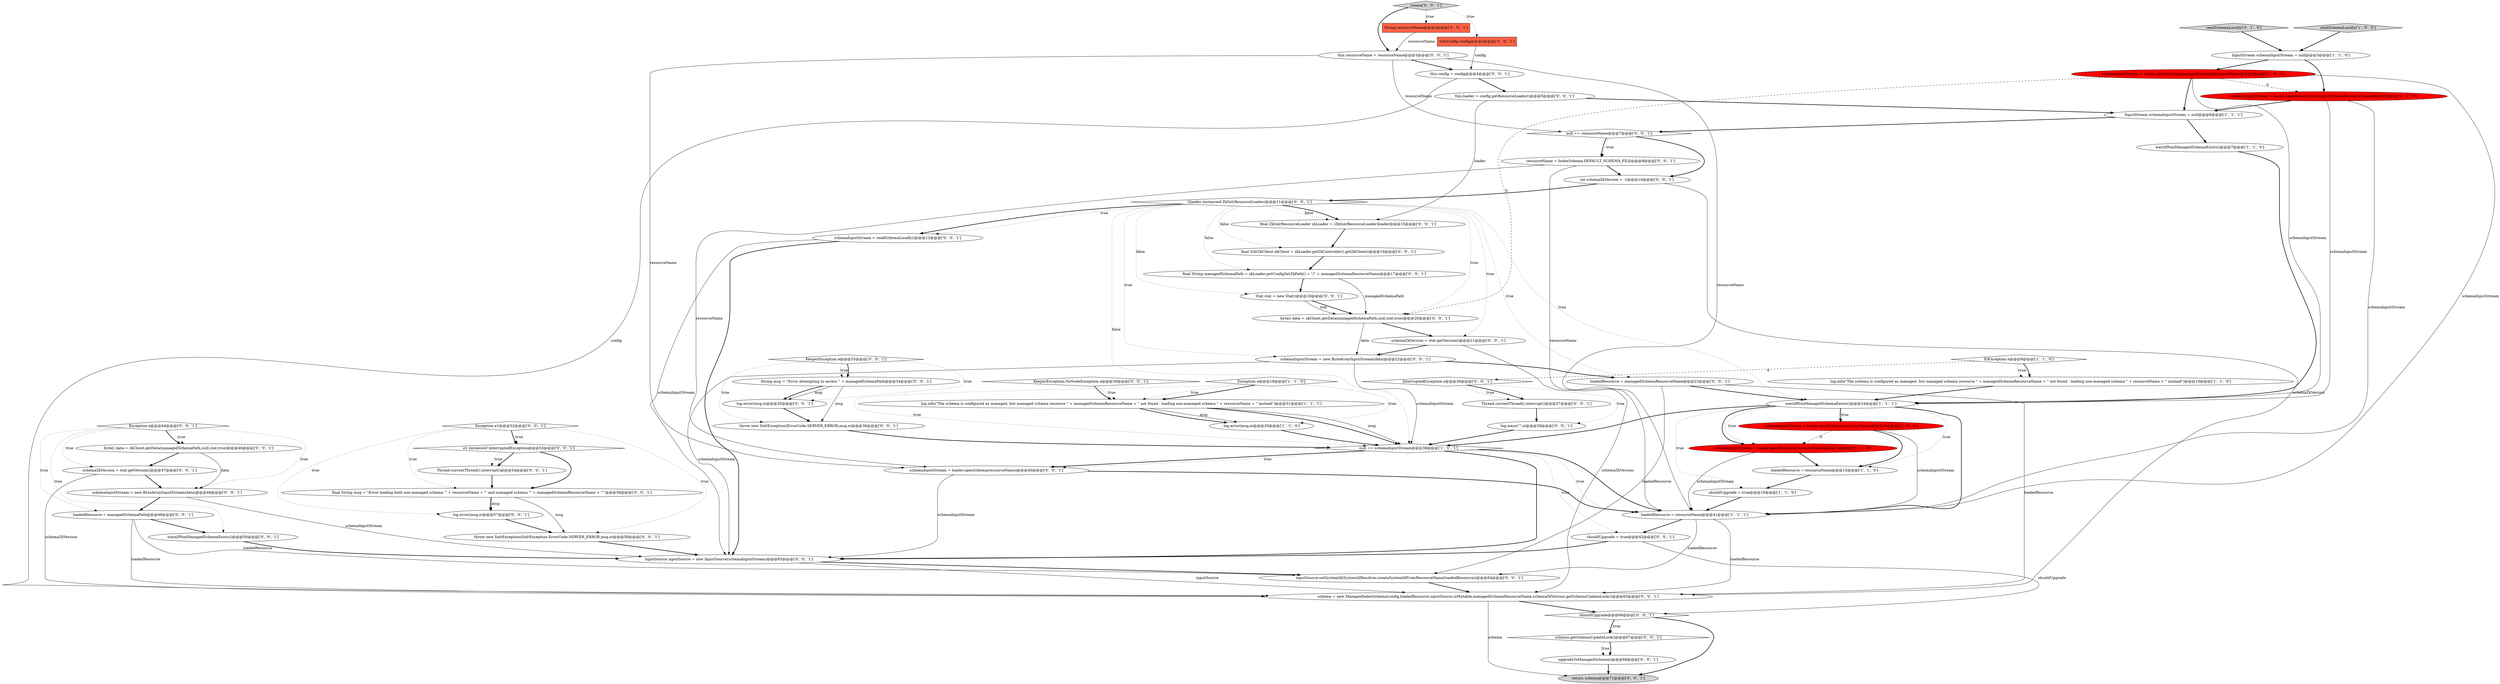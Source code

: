 digraph {
44 [style = filled, label = "schemaInputStream = readSchemaLocally()@@@12@@@['0', '0', '1']", fillcolor = white, shape = ellipse image = "AAA0AAABBB3BBB"];
34 [style = filled, label = "final String managedSchemaPath = zkLoader.getConfigSetZkPath() + \"/\" + managedSchemaResourceName@@@17@@@['0', '0', '1']", fillcolor = white, shape = ellipse image = "AAA0AAABBB3BBB"];
35 [style = filled, label = "InputSource inputSource = new InputSource(schemaInputStream)@@@63@@@['0', '0', '1']", fillcolor = white, shape = ellipse image = "AAA0AAABBB3BBB"];
55 [style = filled, label = "log.error(msg,e)@@@57@@@['0', '0', '1']", fillcolor = white, shape = ellipse image = "AAA0AAABBB3BBB"];
60 [style = filled, label = "final SolrZkClient zkClient = zkLoader.getZkController().getZkClient()@@@16@@@['0', '0', '1']", fillcolor = white, shape = ellipse image = "AAA0AAABBB3BBB"];
1 [style = filled, label = "shouldUpgrade = true@@@16@@@['1', '1', '0']", fillcolor = white, shape = ellipse image = "AAA0AAABBB1BBB"];
7 [style = filled, label = "readSchemaLocally['1', '0', '0']", fillcolor = lightgray, shape = diamond image = "AAA0AAABBB1BBB"];
19 [style = filled, label = "this.resourceName = resourceName@@@3@@@['0', '0', '1']", fillcolor = white, shape = ellipse image = "AAA0AAABBB3BBB"];
14 [style = filled, label = "loadedResource = resourceName@@@41@@@['1', '1', '1']", fillcolor = white, shape = ellipse image = "AAA0AAABBB1BBB"];
32 [style = filled, label = "return schema@@@71@@@['0', '0', '1']", fillcolor = lightgray, shape = ellipse image = "AAA0AAABBB3BBB"];
37 [style = filled, label = "upgradeToManagedSchema()@@@68@@@['0', '0', '1']", fillcolor = white, shape = ellipse image = "AAA0AAABBB3BBB"];
26 [style = filled, label = "final ZkSolrResourceLoader zkLoader = (ZkSolrResourceLoader)loader@@@15@@@['0', '0', '1']", fillcolor = white, shape = ellipse image = "AAA0AAABBB3BBB"];
46 [style = filled, label = "final String msg = \"Error loading both non-managed schema '\" + resourceName + \"' and managed schema '\" + managedSchemaResourceName + \"'\"@@@56@@@['0', '0', '1']", fillcolor = white, shape = ellipse image = "AAA0AAABBB3BBB"];
3 [style = filled, label = "IOException e@@@9@@@['1', '1', '0']", fillcolor = white, shape = diamond image = "AAA0AAABBB1BBB"];
58 [style = filled, label = "KeeperException.NoNodeException e@@@30@@@['0', '0', '1']", fillcolor = white, shape = diamond image = "AAA0AAABBB3BBB"];
2 [style = filled, label = "InputStream schemaInputStream = null@@@6@@@['1', '1', '1']", fillcolor = white, shape = ellipse image = "AAA0AAABBB1BBB"];
27 [style = filled, label = "warnIfNonManagedSchemaExists()@@@50@@@['0', '0', '1']", fillcolor = white, shape = ellipse image = "AAA0AAABBB3BBB"];
41 [style = filled, label = "shouldUpgrade@@@66@@@['0', '0', '1']", fillcolor = white, shape = diamond image = "AAA0AAABBB3BBB"];
22 [style = filled, label = "e1 instanceof InterruptedException@@@53@@@['0', '0', '1']", fillcolor = white, shape = diamond image = "AAA0AAABBB3BBB"];
59 [style = filled, label = "schema = new ManagedIndexSchema(config,loadedResource,inputSource,isMutable,managedSchemaResourceName,schemaZkVersion,getSchemaUpdateLock())@@@65@@@['0', '0', '1']", fillcolor = white, shape = ellipse image = "AAA0AAABBB3BBB"];
4 [style = filled, label = "log.error(msg,e)@@@20@@@['1', '1', '0']", fillcolor = white, shape = ellipse image = "AAA0AAABBB1BBB"];
16 [style = filled, label = "readSchemaLocally['0', '1', '0']", fillcolor = lightgray, shape = diamond image = "AAA0AAABBB2BBB"];
40 [style = filled, label = "throw new SolrException(SolrException.ErrorCode.SERVER_ERROR,msg,e)@@@58@@@['0', '0', '1']", fillcolor = white, shape = ellipse image = "AAA0AAABBB3BBB"];
42 [style = filled, label = "Exception e@@@44@@@['0', '0', '1']", fillcolor = white, shape = diamond image = "AAA0AAABBB3BBB"];
61 [style = filled, label = "create['0', '0', '1']", fillcolor = lightgray, shape = diamond image = "AAA0AAABBB3BBB"];
17 [style = filled, label = "schemaInputStream = loader.openResource(managedSchemaResourceName)@@@5@@@['0', '1', '0']", fillcolor = red, shape = ellipse image = "AAA1AAABBB2BBB"];
64 [style = filled, label = "!(loader instanceof ZkSolrResourceLoader)@@@11@@@['0', '0', '1']", fillcolor = white, shape = diamond image = "AAA0AAABBB3BBB"];
0 [style = filled, label = "schemaInputStream = loader.openSchema(resourceName)@@@14@@@['1', '0', '0']", fillcolor = red, shape = ellipse image = "AAA1AAABBB1BBB"];
25 [style = filled, label = "schemaInputStream = new ByteArrayInputStream(data)@@@22@@@['0', '0', '1']", fillcolor = white, shape = ellipse image = "AAA0AAABBB3BBB"];
50 [style = filled, label = "schemaZkVersion = stat.getVersion()@@@21@@@['0', '0', '1']", fillcolor = white, shape = ellipse image = "AAA0AAABBB3BBB"];
54 [style = filled, label = "KeeperException e@@@33@@@['0', '0', '1']", fillcolor = white, shape = diamond image = "AAA0AAABBB3BBB"];
52 [style = filled, label = "throw new SolrException(ErrorCode.SERVER_ERROR,msg,e)@@@36@@@['0', '0', '1']", fillcolor = white, shape = ellipse image = "AAA0AAABBB3BBB"];
33 [style = filled, label = "Exception e1@@@52@@@['0', '0', '1']", fillcolor = white, shape = diamond image = "AAA0AAABBB3BBB"];
62 [style = filled, label = "String msg = \"Error attempting to access \" + managedSchemaPath@@@34@@@['0', '0', '1']", fillcolor = white, shape = ellipse image = "AAA0AAABBB3BBB"];
43 [style = filled, label = "schema.getSchemaUpdateLock()@@@67@@@['0', '0', '1']", fillcolor = white, shape = diamond image = "AAA0AAABBB3BBB"];
51 [style = filled, label = "log.error(msg,e)@@@35@@@['0', '0', '1']", fillcolor = white, shape = ellipse image = "AAA0AAABBB3BBB"];
20 [style = filled, label = "String resourceName@@@2@@@['0', '0', '1']", fillcolor = tomato, shape = box image = "AAA0AAABBB3BBB"];
36 [style = filled, label = "log.warn(\"\",e)@@@28@@@['0', '0', '1']", fillcolor = white, shape = ellipse image = "AAA0AAABBB3BBB"];
9 [style = filled, label = "Exception e@@@18@@@['1', '1', '0']", fillcolor = white, shape = diamond image = "AAA0AAABBB1BBB"];
45 [style = filled, label = "resourceName = IndexSchema.DEFAULT_SCHEMA_FILE@@@8@@@['0', '0', '1']", fillcolor = white, shape = ellipse image = "AAA0AAABBB3BBB"];
65 [style = filled, label = "schemaZkVersion = stat.getVersion()@@@47@@@['0', '0', '1']", fillcolor = white, shape = ellipse image = "AAA0AAABBB3BBB"];
18 [style = filled, label = "schemaInputStream = loader.openResource(resourceName)@@@14@@@['0', '1', '0']", fillcolor = red, shape = ellipse image = "AAA1AAABBB2BBB"];
47 [style = filled, label = "null == resourceName@@@7@@@['0', '0', '1']", fillcolor = white, shape = diamond image = "AAA0AAABBB3BBB"];
56 [style = filled, label = "schemaInputStream = new ByteArrayInputStream(data)@@@48@@@['0', '0', '1']", fillcolor = white, shape = ellipse image = "AAA0AAABBB3BBB"];
5 [style = filled, label = "loadedResource = resourceName@@@15@@@['1', '1', '0']", fillcolor = white, shape = ellipse image = "AAA0AAABBB1BBB"];
6 [style = filled, label = "warnIfNonManagedSchemaExists()@@@24@@@['1', '1', '1']", fillcolor = white, shape = ellipse image = "AAA0AAABBB1BBB"];
10 [style = filled, label = "warnIfNonManagedSchemaExists()@@@7@@@['1', '1', '0']", fillcolor = white, shape = ellipse image = "AAA0AAABBB1BBB"];
29 [style = filled, label = "SolrConfig config@@@2@@@['0', '0', '1']", fillcolor = tomato, shape = box image = "AAA0AAABBB3BBB"];
49 [style = filled, label = "schemaInputStream = loader.openSchema(resourceName)@@@40@@@['0', '0', '1']", fillcolor = white, shape = ellipse image = "AAA0AAABBB3BBB"];
66 [style = filled, label = "byte(( data = zkClient.getData(managedSchemaPath,null,stat,true)@@@46@@@['0', '0', '1']", fillcolor = white, shape = ellipse image = "AAA0AAABBB3BBB"];
15 [style = filled, label = "null == schemaInputStream@@@38@@@['1', '1', '1']", fillcolor = white, shape = diamond image = "AAA0AAABBB1BBB"];
11 [style = filled, label = "schemaInputStream = loader.openSchema(managedSchemaResourceName)@@@5@@@['1', '0', '0']", fillcolor = red, shape = ellipse image = "AAA1AAABBB1BBB"];
8 [style = filled, label = "log.info(\"The schema is configured as managed, but managed schema resource \" + managedSchemaResourceName + \" not found - loading non-managed schema \" + resourceName + \" instead\")@@@10@@@['1', '1', '0']", fillcolor = white, shape = ellipse image = "AAA0AAABBB1BBB"];
24 [style = filled, label = "loadedResource = managedSchemaPath@@@49@@@['0', '0', '1']", fillcolor = white, shape = ellipse image = "AAA0AAABBB3BBB"];
48 [style = filled, label = "int schemaZkVersion = -1@@@10@@@['0', '0', '1']", fillcolor = white, shape = ellipse image = "AAA0AAABBB3BBB"];
39 [style = filled, label = "this.loader = config.getResourceLoader()@@@5@@@['0', '0', '1']", fillcolor = white, shape = ellipse image = "AAA0AAABBB3BBB"];
23 [style = filled, label = "this.config = config@@@4@@@['0', '0', '1']", fillcolor = white, shape = ellipse image = "AAA0AAABBB3BBB"];
28 [style = filled, label = "byte(( data = zkClient.getData(managedSchemaPath,null,stat,true)@@@20@@@['0', '0', '1']", fillcolor = white, shape = ellipse image = "AAA0AAABBB3BBB"];
21 [style = filled, label = "shouldUpgrade = true@@@42@@@['0', '0', '1']", fillcolor = white, shape = ellipse image = "AAA0AAABBB3BBB"];
31 [style = filled, label = "inputSource.setSystemId(SystemIdResolver.createSystemIdFromResourceName(loadedResource))@@@64@@@['0', '0', '1']", fillcolor = white, shape = ellipse image = "AAA0AAABBB3BBB"];
30 [style = filled, label = "loadedResource = managedSchemaResourceName@@@23@@@['0', '0', '1']", fillcolor = white, shape = ellipse image = "AAA0AAABBB3BBB"];
38 [style = filled, label = "Thread.currentThread().interrupt()@@@27@@@['0', '0', '1']", fillcolor = white, shape = ellipse image = "AAA0AAABBB3BBB"];
57 [style = filled, label = "InterruptedException e@@@26@@@['0', '0', '1']", fillcolor = white, shape = diamond image = "AAA0AAABBB3BBB"];
53 [style = filled, label = "Stat stat = new Stat()@@@18@@@['0', '0', '1']", fillcolor = white, shape = ellipse image = "AAA0AAABBB3BBB"];
13 [style = filled, label = "log.info(\"The schema is configured as managed, but managed schema resource \" + managedSchemaResourceName + \" not found - loading non-managed schema \" + resourceName + \" instead\")@@@31@@@['1', '1', '1']", fillcolor = white, shape = ellipse image = "AAA0AAABBB1BBB"];
63 [style = filled, label = "Thread.currentThread().interrupt()@@@54@@@['0', '0', '1']", fillcolor = white, shape = ellipse image = "AAA0AAABBB3BBB"];
12 [style = filled, label = "InputStream schemaInputStream = null@@@3@@@['1', '1', '0']", fillcolor = white, shape = ellipse image = "AAA0AAABBB1BBB"];
64->26 [style = dotted, label="false"];
46->55 [style = solid, label="msg"];
19->14 [style = solid, label="resourceName"];
44->35 [style = bold, label=""];
25->30 [style = bold, label=""];
49->14 [style = bold, label=""];
28->50 [style = bold, label=""];
4->15 [style = bold, label=""];
61->19 [style = bold, label=""];
55->40 [style = bold, label=""];
30->31 [style = solid, label="loadedResource"];
17->6 [style = solid, label="schemaInputStream"];
6->1 [style = dotted, label="true"];
8->6 [style = bold, label=""];
65->56 [style = bold, label=""];
15->21 [style = dotted, label="true"];
30->6 [style = bold, label=""];
45->48 [style = bold, label=""];
17->14 [style = solid, label="schemaInputStream"];
64->53 [style = dotted, label="false"];
57->38 [style = dotted, label="true"];
54->52 [style = dotted, label="true"];
54->51 [style = dotted, label="true"];
26->60 [style = bold, label=""];
24->59 [style = solid, label="loadedResource"];
6->18 [style = dotted, label="true"];
19->49 [style = solid, label="resourceName"];
41->43 [style = dotted, label="true"];
22->63 [style = bold, label=""];
57->38 [style = bold, label=""];
37->32 [style = bold, label=""];
61->29 [style = dotted, label="true"];
9->15 [style = dotted, label="true"];
0->14 [style = solid, label="schemaInputStream"];
6->0 [style = dotted, label="true"];
21->35 [style = bold, label=""];
54->62 [style = dotted, label="true"];
24->27 [style = bold, label=""];
34->53 [style = bold, label=""];
62->51 [style = solid, label="msg"];
59->32 [style = solid, label="schema"];
35->31 [style = bold, label=""];
41->32 [style = bold, label=""];
22->46 [style = bold, label=""];
47->48 [style = bold, label=""];
57->36 [style = dotted, label="true"];
35->59 [style = solid, label="inputSource"];
11->6 [style = solid, label="schemaInputStream"];
12->11 [style = bold, label=""];
33->55 [style = dotted, label="true"];
33->40 [style = dotted, label="true"];
54->62 [style = bold, label=""];
20->19 [style = solid, label="resourceName"];
15->14 [style = dotted, label="true"];
15->35 [style = bold, label=""];
19->47 [style = solid, label="resourceName"];
42->24 [style = dotted, label="true"];
5->1 [style = bold, label=""];
22->63 [style = dotted, label="true"];
58->13 [style = dotted, label="true"];
17->2 [style = bold, label=""];
34->28 [style = solid, label="managedSchemaPath"];
9->13 [style = dotted, label="true"];
64->6 [style = dotted, label="true"];
64->15 [style = dotted, label="false"];
29->23 [style = solid, label="config"];
9->4 [style = dotted, label="true"];
25->35 [style = solid, label="schemaInputStream"];
64->50 [style = dotted, label="true"];
13->15 [style = bold, label=""];
44->35 [style = solid, label="schemaInputStream"];
41->43 [style = bold, label=""];
14->21 [style = bold, label=""];
49->35 [style = solid, label="schemaInputStream"];
52->15 [style = bold, label=""];
66->65 [style = bold, label=""];
64->44 [style = bold, label=""];
24->31 [style = solid, label="loadedResource"];
25->15 [style = solid, label="schemaInputStream"];
64->34 [style = dotted, label="false"];
40->35 [style = bold, label=""];
31->59 [style = bold, label=""];
64->25 [style = dotted, label="true"];
62->51 [style = bold, label=""];
15->14 [style = bold, label=""];
66->56 [style = solid, label="data"];
3->57 [style = dashed, label="0"];
6->18 [style = bold, label=""];
12->17 [style = bold, label=""];
48->64 [style = bold, label=""];
56->24 [style = bold, label=""];
11->17 [style = dashed, label="0"];
48->59 [style = solid, label="schemaZkVersion"];
51->52 [style = bold, label=""];
2->10 [style = bold, label=""];
65->59 [style = solid, label="schemaZkVersion"];
10->6 [style = bold, label=""];
27->35 [style = bold, label=""];
6->15 [style = bold, label=""];
23->59 [style = solid, label="config"];
45->14 [style = solid, label="resourceName"];
42->65 [style = dotted, label="true"];
64->28 [style = dotted, label="true"];
63->46 [style = bold, label=""];
64->44 [style = dotted, label="true"];
3->8 [style = bold, label=""];
39->2 [style = bold, label=""];
18->14 [style = solid, label="schemaInputStream"];
23->39 [style = bold, label=""];
13->4 [style = solid, label="msg"];
64->30 [style = dotted, label="true"];
47->45 [style = bold, label=""];
11->14 [style = solid, label="schemaInputStream"];
33->46 [style = dotted, label="true"];
2->47 [style = bold, label=""];
53->28 [style = bold, label=""];
33->22 [style = bold, label=""];
14->31 [style = solid, label="loadedResource"];
0->5 [style = bold, label=""];
46->55 [style = bold, label=""];
58->13 [style = bold, label=""];
42->66 [style = dotted, label="true"];
15->49 [style = bold, label=""];
7->12 [style = bold, label=""];
56->35 [style = solid, label="schemaInputStream"];
64->60 [style = dotted, label="false"];
36->15 [style = bold, label=""];
42->66 [style = bold, label=""];
47->45 [style = dotted, label="true"];
21->41 [style = solid, label="shouldUpgrade"];
38->36 [style = bold, label=""];
39->26 [style = solid, label="loader"];
61->20 [style = dotted, label="true"];
6->0 [style = bold, label=""];
43->37 [style = bold, label=""];
45->49 [style = solid, label="resourceName"];
11->2 [style = bold, label=""];
28->25 [style = solid, label="data"];
50->25 [style = bold, label=""];
6->14 [style = bold, label=""];
11->28 [style = dashed, label="0"];
64->26 [style = bold, label=""];
50->59 [style = solid, label="schemaZkVersion"];
43->37 [style = dotted, label="true"];
60->34 [style = bold, label=""];
42->27 [style = dotted, label="true"];
18->5 [style = bold, label=""];
19->23 [style = bold, label=""];
46->40 [style = solid, label="msg"];
42->56 [style = dotted, label="true"];
53->28 [style = solid, label="stat"];
14->59 [style = solid, label="loadedResource"];
13->15 [style = solid, label="msg"];
0->18 [style = dashed, label="0"];
1->14 [style = bold, label=""];
15->49 [style = dotted, label="true"];
33->22 [style = dotted, label="true"];
3->8 [style = dotted, label="true"];
16->12 [style = bold, label=""];
59->41 [style = bold, label=""];
30->59 [style = solid, label="loadedResource"];
62->52 [style = solid, label="msg"];
6->5 [style = dotted, label="true"];
9->13 [style = bold, label=""];
13->4 [style = bold, label=""];
}
